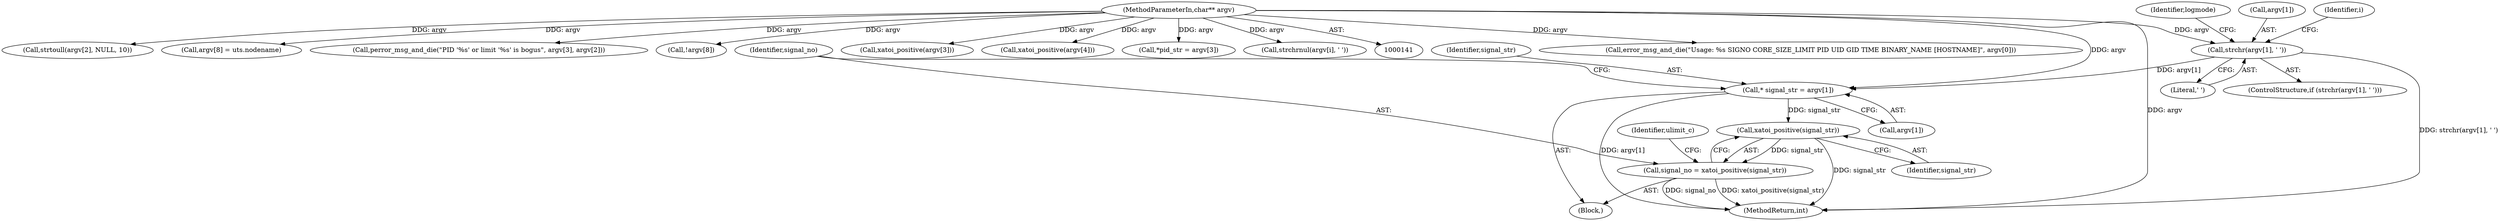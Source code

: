 digraph "0_abrt_80408e9e24a1c10f85fd969e1853e0f192157f92_0@API" {
"1000176" [label="(Call,strchr(argv[1], ' '))"];
"1000143" [label="(MethodParameterIn,char** argv)"];
"1000256" [label="(Call,* signal_str = argv[1])"];
"1000264" [label="(Call,xatoi_positive(signal_str))"];
"1000262" [label="(Call,signal_no = xatoi_positive(signal_str))"];
"1000258" [label="(Call,argv[1])"];
"1000180" [label="(Literal,' ')"];
"1000170" [label="(Call,error_msg_and_die(\"Usage: %s SIGNO CORE_SIZE_LIMIT PID UID GID TIME BINARY_NAME [HOSTNAME]\", argv[0]))"];
"1000269" [label="(Call,strtoull(argv[2], NULL, 10))"];
"1000263" [label="(Identifier,signal_no)"];
"1000144" [label="(Block,)"];
"1000353" [label="(Call,argv[8] = uts.nodename)"];
"1000262" [label="(Call,signal_no = xatoi_positive(signal_str))"];
"1000320" [label="(Call,perror_msg_and_die(\"PID '%s' or limit '%s' is bogus\", argv[3], argv[2]))"];
"1000345" [label="(Call,!argv[8])"];
"1001168" [label="(MethodReturn,int)"];
"1000257" [label="(Identifier,signal_str)"];
"1000302" [label="(Call,xatoi_positive(argv[3]))"];
"1000185" [label="(Identifier,i)"];
"1000309" [label="(Call,xatoi_positive(argv[4]))"];
"1000176" [label="(Call,strchr(argv[1], ' '))"];
"1000203" [label="(Identifier,logmode)"];
"1000294" [label="(Call,*pid_str = argv[3])"];
"1000264" [label="(Call,xatoi_positive(signal_str))"];
"1000195" [label="(Call,strchrnul(argv[i], ' '))"];
"1000256" [label="(Call,* signal_str = argv[1])"];
"1000143" [label="(MethodParameterIn,char** argv)"];
"1000268" [label="(Identifier,ulimit_c)"];
"1000265" [label="(Identifier,signal_str)"];
"1000177" [label="(Call,argv[1])"];
"1000175" [label="(ControlStructure,if (strchr(argv[1], ' ')))"];
"1000176" -> "1000175"  [label="AST: "];
"1000176" -> "1000180"  [label="CFG: "];
"1000177" -> "1000176"  [label="AST: "];
"1000180" -> "1000176"  [label="AST: "];
"1000185" -> "1000176"  [label="CFG: "];
"1000203" -> "1000176"  [label="CFG: "];
"1000176" -> "1001168"  [label="DDG: strchr(argv[1], ' ')"];
"1000143" -> "1000176"  [label="DDG: argv"];
"1000176" -> "1000256"  [label="DDG: argv[1]"];
"1000143" -> "1000141"  [label="AST: "];
"1000143" -> "1001168"  [label="DDG: argv"];
"1000143" -> "1000170"  [label="DDG: argv"];
"1000143" -> "1000195"  [label="DDG: argv"];
"1000143" -> "1000256"  [label="DDG: argv"];
"1000143" -> "1000269"  [label="DDG: argv"];
"1000143" -> "1000294"  [label="DDG: argv"];
"1000143" -> "1000302"  [label="DDG: argv"];
"1000143" -> "1000309"  [label="DDG: argv"];
"1000143" -> "1000320"  [label="DDG: argv"];
"1000143" -> "1000345"  [label="DDG: argv"];
"1000143" -> "1000353"  [label="DDG: argv"];
"1000256" -> "1000144"  [label="AST: "];
"1000256" -> "1000258"  [label="CFG: "];
"1000257" -> "1000256"  [label="AST: "];
"1000258" -> "1000256"  [label="AST: "];
"1000263" -> "1000256"  [label="CFG: "];
"1000256" -> "1001168"  [label="DDG: argv[1]"];
"1000256" -> "1000264"  [label="DDG: signal_str"];
"1000264" -> "1000262"  [label="AST: "];
"1000264" -> "1000265"  [label="CFG: "];
"1000265" -> "1000264"  [label="AST: "];
"1000262" -> "1000264"  [label="CFG: "];
"1000264" -> "1001168"  [label="DDG: signal_str"];
"1000264" -> "1000262"  [label="DDG: signal_str"];
"1000262" -> "1000144"  [label="AST: "];
"1000263" -> "1000262"  [label="AST: "];
"1000268" -> "1000262"  [label="CFG: "];
"1000262" -> "1001168"  [label="DDG: xatoi_positive(signal_str)"];
"1000262" -> "1001168"  [label="DDG: signal_no"];
}
